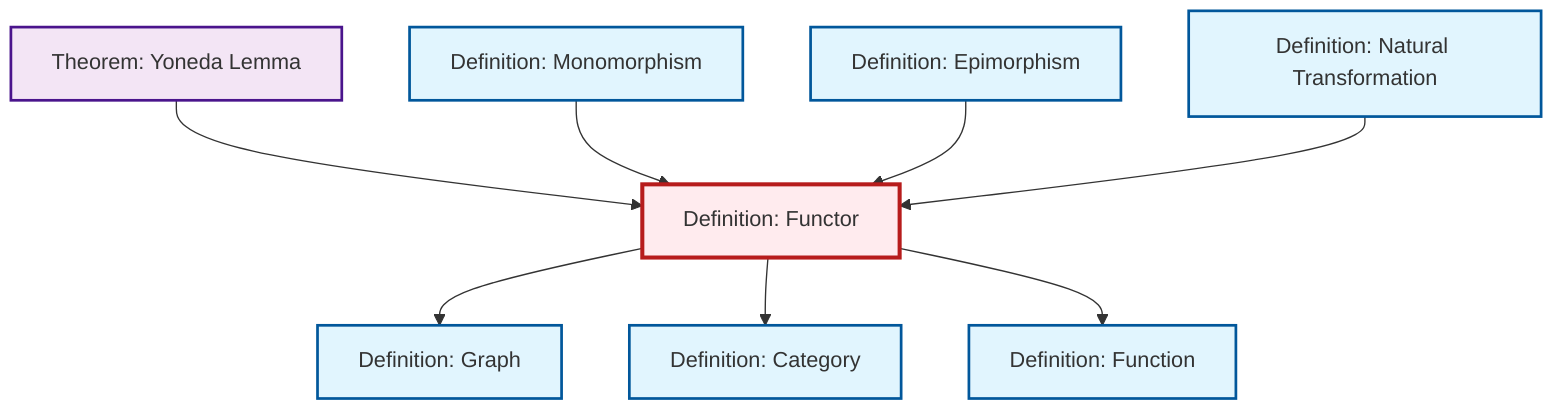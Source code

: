 graph TD
    classDef definition fill:#e1f5fe,stroke:#01579b,stroke-width:2px
    classDef theorem fill:#f3e5f5,stroke:#4a148c,stroke-width:2px
    classDef axiom fill:#fff3e0,stroke:#e65100,stroke-width:2px
    classDef example fill:#e8f5e9,stroke:#1b5e20,stroke-width:2px
    classDef current fill:#ffebee,stroke:#b71c1c,stroke-width:3px
    def-natural-transformation["Definition: Natural Transformation"]:::definition
    def-epimorphism["Definition: Epimorphism"]:::definition
    def-monomorphism["Definition: Monomorphism"]:::definition
    def-function["Definition: Function"]:::definition
    thm-yoneda["Theorem: Yoneda Lemma"]:::theorem
    def-category["Definition: Category"]:::definition
    def-graph["Definition: Graph"]:::definition
    def-functor["Definition: Functor"]:::definition
    def-functor --> def-graph
    def-functor --> def-category
    thm-yoneda --> def-functor
    def-monomorphism --> def-functor
    def-epimorphism --> def-functor
    def-functor --> def-function
    def-natural-transformation --> def-functor
    class def-functor current